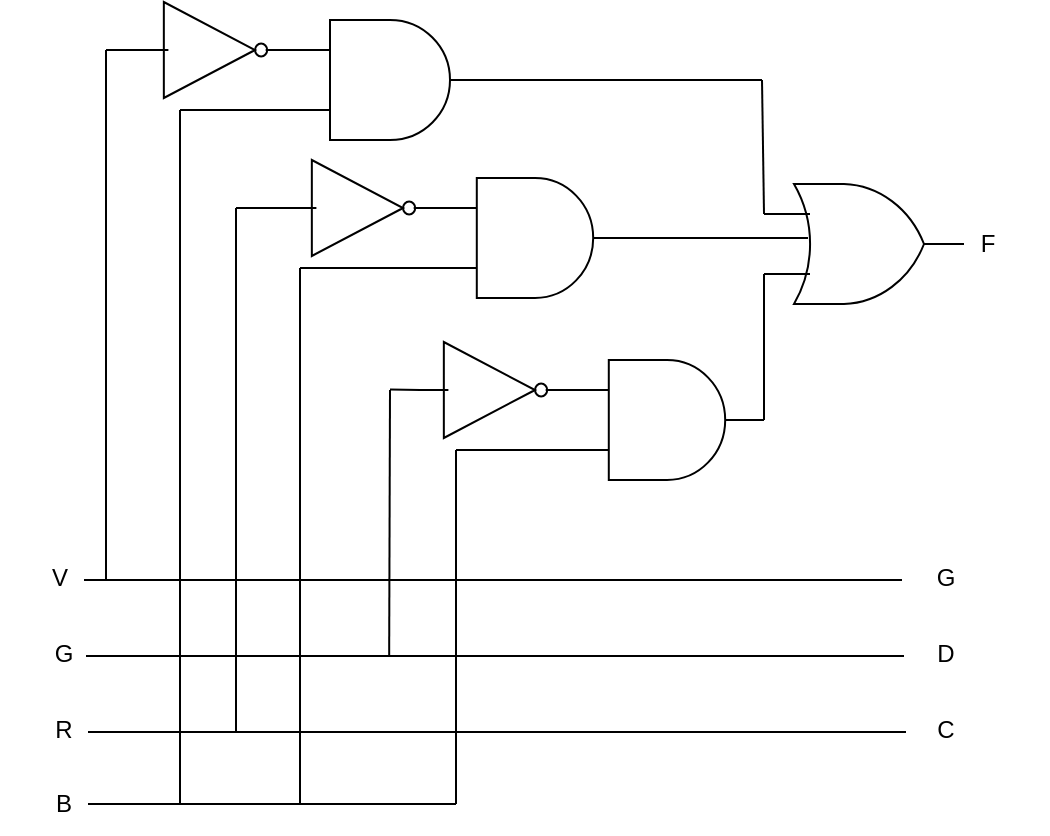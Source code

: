 <mxfile version="22.1.11" type="device">
  <diagram name="Page-1" id="7e0a89b8-554c-2b80-1dc8-d5c74ca68de4">
    <mxGraphModel dx="868" dy="453" grid="0" gridSize="1" guides="1" tooltips="1" connect="1" arrows="1" fold="1" page="1" pageScale="1" pageWidth="1100" pageHeight="850" background="none" math="0" shadow="0">
      <root>
        <mxCell id="0" />
        <mxCell id="1" parent="0" />
        <mxCell id="eKq03XPYlCZtATD7Uhrz-24" value="" style="endArrow=none;html=1;rounded=1;strokeColor=#000000;fontColor=#FFFFFF;" parent="1" edge="1">
          <mxGeometry width="50" height="50" relative="1" as="geometry">
            <mxPoint x="221" y="418" as="sourcePoint" />
            <mxPoint x="405" y="418" as="targetPoint" />
          </mxGeometry>
        </mxCell>
        <mxCell id="eKq03XPYlCZtATD7Uhrz-25" value="" style="endArrow=none;html=1;rounded=1;strokeColor=#000000;fontColor=#FFFFFF;" parent="1" edge="1">
          <mxGeometry width="50" height="50" relative="1" as="geometry">
            <mxPoint x="221" y="382" as="sourcePoint" />
            <mxPoint x="630" y="382" as="targetPoint" />
          </mxGeometry>
        </mxCell>
        <mxCell id="eKq03XPYlCZtATD7Uhrz-26" value="" style="endArrow=none;html=1;rounded=1;strokeColor=#000000;fontColor=#FFFFFF;" parent="1" edge="1">
          <mxGeometry width="50" height="50" relative="1" as="geometry">
            <mxPoint x="220" y="344" as="sourcePoint" />
            <mxPoint x="629" y="344" as="targetPoint" />
          </mxGeometry>
        </mxCell>
        <mxCell id="eKq03XPYlCZtATD7Uhrz-27" value="" style="endArrow=none;html=1;rounded=1;strokeColor=#000000;fontColor=#FFFFFF;" parent="1" edge="1">
          <mxGeometry width="50" height="50" relative="1" as="geometry">
            <mxPoint x="242" y="306" as="sourcePoint" />
            <mxPoint x="628" y="306" as="targetPoint" />
          </mxGeometry>
        </mxCell>
        <mxCell id="eKq03XPYlCZtATD7Uhrz-28" value="&lt;font color=&quot;#000000&quot;&gt;B&lt;/font&gt;" style="text;html=1;strokeColor=none;fillColor=none;align=center;verticalAlign=middle;whiteSpace=wrap;rounded=1;fontColor=#FFFFFF;labelBackgroundColor=none;" parent="1" vertex="1">
          <mxGeometry x="179" y="403" width="60" height="30" as="geometry" />
        </mxCell>
        <mxCell id="eKq03XPYlCZtATD7Uhrz-29" value="&lt;font color=&quot;#000000&quot;&gt;R&lt;/font&gt;" style="text;html=1;strokeColor=none;fillColor=none;align=center;verticalAlign=middle;whiteSpace=wrap;rounded=1;fontColor=#FFFFFF;labelBackgroundColor=none;" parent="1" vertex="1">
          <mxGeometry x="179" y="366" width="60" height="30" as="geometry" />
        </mxCell>
        <mxCell id="eKq03XPYlCZtATD7Uhrz-33" value="&lt;font color=&quot;#000000&quot;&gt;G&lt;/font&gt;" style="text;html=1;strokeColor=none;fillColor=none;align=center;verticalAlign=middle;whiteSpace=wrap;rounded=1;fontColor=#FFFFFF;labelBackgroundColor=none;" parent="1" vertex="1">
          <mxGeometry x="179" y="328" width="60" height="30" as="geometry" />
        </mxCell>
        <mxCell id="eKq03XPYlCZtATD7Uhrz-36" value="" style="endArrow=none;html=1;rounded=1;strokeColor=#000000;fontColor=#FFFFFF;" parent="1" edge="1">
          <mxGeometry width="50" height="50" relative="1" as="geometry">
            <mxPoint x="219" y="306" as="sourcePoint" />
            <mxPoint x="242" y="306" as="targetPoint" />
          </mxGeometry>
        </mxCell>
        <mxCell id="eKq03XPYlCZtATD7Uhrz-37" value="&lt;font color=&quot;#000000&quot;&gt;V&lt;/font&gt;" style="text;html=1;strokeColor=none;fillColor=none;align=center;verticalAlign=middle;whiteSpace=wrap;rounded=1;fontColor=#FFFFFF;labelBackgroundColor=none;" parent="1" vertex="1">
          <mxGeometry x="177" y="290" width="60" height="30" as="geometry" />
        </mxCell>
        <mxCell id="eKq03XPYlCZtATD7Uhrz-39" value="&lt;font color=&quot;#000000&quot;&gt;D&lt;/font&gt;" style="text;html=1;strokeColor=none;fillColor=none;align=center;verticalAlign=middle;whiteSpace=wrap;rounded=1;fontColor=#FFFFFF;labelBackgroundColor=none;" parent="1" vertex="1">
          <mxGeometry x="620" y="328" width="60" height="30" as="geometry" />
        </mxCell>
        <mxCell id="eKq03XPYlCZtATD7Uhrz-40" value="&lt;font color=&quot;#000000&quot;&gt;C&lt;/font&gt;" style="text;html=1;strokeColor=none;fillColor=none;align=center;verticalAlign=middle;whiteSpace=wrap;rounded=1;fontColor=#FFFFFF;labelBackgroundColor=none;" parent="1" vertex="1">
          <mxGeometry x="620" y="366" width="60" height="30" as="geometry" />
        </mxCell>
        <mxCell id="eKq03XPYlCZtATD7Uhrz-41" value="&lt;font color=&quot;#000000&quot;&gt;G&lt;/font&gt;" style="text;html=1;strokeColor=none;fillColor=none;align=center;verticalAlign=middle;whiteSpace=wrap;rounded=1;fontColor=#FFFFFF;labelBackgroundColor=none;" parent="1" vertex="1">
          <mxGeometry x="620" y="290" width="60" height="30" as="geometry" />
        </mxCell>
        <mxCell id="eKq03XPYlCZtATD7Uhrz-42" value="" style="endArrow=none;html=1;rounded=1;strokeColor=#000000;fontColor=#FFFFFF;" parent="1" edge="1">
          <mxGeometry width="50" height="50" relative="1" as="geometry">
            <mxPoint x="230" y="306" as="sourcePoint" />
            <mxPoint x="230" y="41" as="targetPoint" />
          </mxGeometry>
        </mxCell>
        <mxCell id="eKq03XPYlCZtATD7Uhrz-43" value="" style="verticalLabelPosition=bottom;shadow=0;dashed=0;align=center;html=1;verticalAlign=top;shape=mxgraph.electrical.logic_gates.inverter_2;strokeColor=#000000;fontColor=default;fillColor=none;labelBackgroundColor=none;rounded=1;" parent="1" vertex="1">
          <mxGeometry x="246" y="17" width="76" height="48" as="geometry" />
        </mxCell>
        <mxCell id="eKq03XPYlCZtATD7Uhrz-44" value="" style="endArrow=none;html=1;rounded=1;strokeColor=#000000;fontColor=#FFFFFF;" parent="1" edge="1">
          <mxGeometry width="50" height="50" relative="1" as="geometry">
            <mxPoint x="230" y="41" as="sourcePoint" />
            <mxPoint x="246" y="41" as="targetPoint" />
          </mxGeometry>
        </mxCell>
        <mxCell id="eKq03XPYlCZtATD7Uhrz-45" value="" style="endArrow=none;html=1;rounded=1;strokeColor=#000000;fontColor=#FFFFFF;" parent="1" edge="1">
          <mxGeometry width="50" height="50" relative="1" as="geometry">
            <mxPoint x="267" y="418" as="sourcePoint" />
            <mxPoint x="267" y="71" as="targetPoint" />
          </mxGeometry>
        </mxCell>
        <mxCell id="eKq03XPYlCZtATD7Uhrz-46" value="" style="verticalLabelPosition=bottom;shadow=0;dashed=0;align=center;html=1;verticalAlign=top;shape=mxgraph.electrical.logic_gates.logic_gate;operation=and;strokeColor=#000000;fontColor=#1A1A1A;fillColor=none;rounded=1;" parent="1" vertex="1">
          <mxGeometry x="322" y="26" width="100" height="60" as="geometry" />
        </mxCell>
        <mxCell id="eKq03XPYlCZtATD7Uhrz-47" value="" style="endArrow=none;html=1;rounded=1;strokeColor=#000000;fontColor=#FFFFFF;" parent="1" edge="1">
          <mxGeometry width="50" height="50" relative="1" as="geometry">
            <mxPoint x="267" y="71" as="sourcePoint" />
            <mxPoint x="322" y="71" as="targetPoint" />
          </mxGeometry>
        </mxCell>
        <mxCell id="eKq03XPYlCZtATD7Uhrz-48" value="" style="endArrow=none;html=1;rounded=1;strokeColor=#000000;fontColor=#FFFFFF;" parent="1" edge="1">
          <mxGeometry width="50" height="50" relative="1" as="geometry">
            <mxPoint x="295" y="382" as="sourcePoint" />
            <mxPoint x="295" y="120" as="targetPoint" />
          </mxGeometry>
        </mxCell>
        <mxCell id="eKq03XPYlCZtATD7Uhrz-49" value="" style="endArrow=none;html=1;rounded=1;strokeColor=#000000;fontColor=#FFFFFF;" parent="1" edge="1">
          <mxGeometry width="50" height="50" relative="1" as="geometry">
            <mxPoint x="295" y="120" as="sourcePoint" />
            <mxPoint x="320" y="120" as="targetPoint" />
          </mxGeometry>
        </mxCell>
        <mxCell id="eKq03XPYlCZtATD7Uhrz-51" value="" style="verticalLabelPosition=bottom;shadow=0;dashed=0;align=center;html=1;verticalAlign=top;shape=mxgraph.electrical.logic_gates.inverter_2;strokeColor=#000000;fontColor=default;fillColor=none;labelBackgroundColor=none;rounded=1;" parent="1" vertex="1">
          <mxGeometry x="320" y="96" width="76" height="48" as="geometry" />
        </mxCell>
        <mxCell id="eKq03XPYlCZtATD7Uhrz-52" value="" style="endArrow=none;html=1;rounded=1;strokeColor=#000000;fontColor=#FFFFFF;" parent="1" edge="1">
          <mxGeometry width="50" height="50" relative="1" as="geometry">
            <mxPoint x="327" y="418" as="sourcePoint" />
            <mxPoint x="327" y="150" as="targetPoint" />
          </mxGeometry>
        </mxCell>
        <mxCell id="eKq03XPYlCZtATD7Uhrz-54" value="" style="verticalLabelPosition=bottom;shadow=0;dashed=0;align=center;html=1;verticalAlign=top;shape=mxgraph.electrical.logic_gates.logic_gate;operation=and;strokeColor=#000000;fontColor=#1A1A1A;fillColor=none;rounded=1;" parent="1" vertex="1">
          <mxGeometry x="396" y="105" width="97" height="60" as="geometry" />
        </mxCell>
        <mxCell id="eKq03XPYlCZtATD7Uhrz-55" value="" style="endArrow=none;html=1;rounded=1;strokeColor=#000000;fontColor=#FFFFFF;" parent="1" edge="1">
          <mxGeometry width="50" height="50" relative="1" as="geometry">
            <mxPoint x="327" y="150" as="sourcePoint" />
            <mxPoint x="396" y="150" as="targetPoint" />
          </mxGeometry>
        </mxCell>
        <mxCell id="eKq03XPYlCZtATD7Uhrz-56" value="" style="endArrow=none;html=1;rounded=1;strokeColor=#000000;fontColor=#FFFFFF;" parent="1" edge="1">
          <mxGeometry width="50" height="50" relative="1" as="geometry">
            <mxPoint x="371.58" y="344" as="sourcePoint" />
            <mxPoint x="372" y="211" as="targetPoint" />
          </mxGeometry>
        </mxCell>
        <mxCell id="eKq03XPYlCZtATD7Uhrz-57" value="" style="verticalLabelPosition=bottom;shadow=0;dashed=0;align=center;html=1;verticalAlign=top;shape=mxgraph.electrical.logic_gates.inverter_2;strokeColor=#000000;fontColor=default;fillColor=none;labelBackgroundColor=none;rounded=1;" parent="1" vertex="1">
          <mxGeometry x="386" y="187" width="76" height="48" as="geometry" />
        </mxCell>
        <mxCell id="eKq03XPYlCZtATD7Uhrz-58" value="" style="endArrow=none;html=1;rounded=1;strokeColor=#000000;fontColor=#FFFFFF;" parent="1" edge="1">
          <mxGeometry width="50" height="50" relative="1" as="geometry">
            <mxPoint x="372" y="210.76" as="sourcePoint" />
            <mxPoint x="387" y="211" as="targetPoint" />
          </mxGeometry>
        </mxCell>
        <mxCell id="eKq03XPYlCZtATD7Uhrz-59" value="" style="endArrow=none;html=1;rounded=1;strokeColor=#000000;fontColor=#FFFFFF;" parent="1" edge="1">
          <mxGeometry width="50" height="50" relative="1" as="geometry">
            <mxPoint x="405" y="418" as="sourcePoint" />
            <mxPoint x="405" y="241" as="targetPoint" />
          </mxGeometry>
        </mxCell>
        <mxCell id="eKq03XPYlCZtATD7Uhrz-61" value="" style="verticalLabelPosition=bottom;shadow=0;dashed=0;align=center;html=1;verticalAlign=top;shape=mxgraph.electrical.logic_gates.logic_gate;operation=and;strokeColor=#000000;fontColor=#1A1A1A;fillColor=none;rounded=1;" parent="1" vertex="1">
          <mxGeometry x="462" y="196" width="97" height="60" as="geometry" />
        </mxCell>
        <mxCell id="eKq03XPYlCZtATD7Uhrz-62" value="" style="endArrow=none;html=1;rounded=1;strokeColor=#000000;fontColor=#FFFFFF;" parent="1" edge="1">
          <mxGeometry width="50" height="50" relative="1" as="geometry">
            <mxPoint x="405" y="241" as="sourcePoint" />
            <mxPoint x="462" y="241" as="targetPoint" />
          </mxGeometry>
        </mxCell>
        <mxCell id="eKq03XPYlCZtATD7Uhrz-64" value="" style="endArrow=none;html=1;rounded=1;strokeColor=#000000;fontColor=#FFFFFF;" parent="1" edge="1">
          <mxGeometry width="50" height="50" relative="1" as="geometry">
            <mxPoint x="422" y="55.97" as="sourcePoint" />
            <mxPoint x="558" y="56" as="targetPoint" />
          </mxGeometry>
        </mxCell>
        <mxCell id="eKq03XPYlCZtATD7Uhrz-65" value="" style="verticalLabelPosition=bottom;shadow=0;dashed=0;align=center;html=1;verticalAlign=top;shape=mxgraph.electrical.logic_gates.logic_gate;operation=or;strokeColor=#000000;fontColor=#1A1A1A;fillColor=none;rounded=1;" parent="1" vertex="1">
          <mxGeometry x="559" y="108" width="100" height="60" as="geometry" />
        </mxCell>
        <mxCell id="eKq03XPYlCZtATD7Uhrz-67" value="" style="endArrow=none;html=1;rounded=1;strokeColor=#000000;fontColor=#FFFFFF;" parent="1" edge="1">
          <mxGeometry width="50" height="50" relative="1" as="geometry">
            <mxPoint x="559" y="226" as="sourcePoint" />
            <mxPoint x="559" y="153" as="targetPoint" />
          </mxGeometry>
        </mxCell>
        <mxCell id="eKq03XPYlCZtATD7Uhrz-68" value="" style="endArrow=none;html=1;rounded=1;strokeColor=#000000;fontColor=#FFFFFF;" parent="1" edge="1">
          <mxGeometry width="50" height="50" relative="1" as="geometry">
            <mxPoint x="558" y="56" as="sourcePoint" />
            <mxPoint x="559" y="123" as="targetPoint" />
          </mxGeometry>
        </mxCell>
        <mxCell id="eKq03XPYlCZtATD7Uhrz-69" value="" style="endArrow=none;html=1;rounded=1;strokeColor=#000000;fontColor=#FFFFFF;" parent="1" source="eKq03XPYlCZtATD7Uhrz-54" edge="1">
          <mxGeometry width="50" height="50" relative="1" as="geometry">
            <mxPoint x="457" y="188" as="sourcePoint" />
            <mxPoint x="581" y="135" as="targetPoint" />
          </mxGeometry>
        </mxCell>
        <mxCell id="eKq03XPYlCZtATD7Uhrz-71" value="&lt;font color=&quot;#000000&quot;&gt;F&lt;/font&gt;" style="text;html=1;strokeColor=none;fillColor=none;align=center;verticalAlign=middle;whiteSpace=wrap;rounded=1;fontColor=#FFFFFF;labelBackgroundColor=none;" parent="1" vertex="1">
          <mxGeometry x="641" y="123" width="60" height="30" as="geometry" />
        </mxCell>
      </root>
    </mxGraphModel>
  </diagram>
</mxfile>
